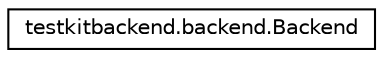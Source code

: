 digraph "Graphical Class Hierarchy"
{
 // LATEX_PDF_SIZE
  edge [fontname="Helvetica",fontsize="10",labelfontname="Helvetica",labelfontsize="10"];
  node [fontname="Helvetica",fontsize="10",shape=record];
  rankdir="LR";
  Node0 [label="testkitbackend.backend.Backend",height=0.2,width=0.4,color="black", fillcolor="white", style="filled",URL="$classtestkitbackend_1_1backend_1_1_backend.html",tooltip=" "];
}
